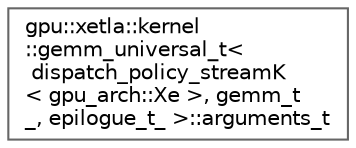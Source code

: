 digraph "Graphical Class Hierarchy"
{
 // LATEX_PDF_SIZE
  bgcolor="transparent";
  edge [fontname=Helvetica,fontsize=10,labelfontname=Helvetica,labelfontsize=10];
  node [fontname=Helvetica,fontsize=10,shape=box,height=0.2,width=0.4];
  rankdir="LR";
  Node0 [id="Node000000",label="gpu::xetla::kernel\l::gemm_universal_t\<\l dispatch_policy_streamK\l\< gpu_arch::Xe \>, gemm_t\l_, epilogue_t_ \>::arguments_t",height=0.2,width=0.4,color="grey40", fillcolor="white", style="filled",URL="$structgpu_1_1xetla_1_1kernel_1_1gemm__universal__t_3_01dispatch__policy__streamK_3_01gpu__arch_173a0e6728b2be9708191d190fc20e1d8.html",tooltip="GEMM arguments."];
}
